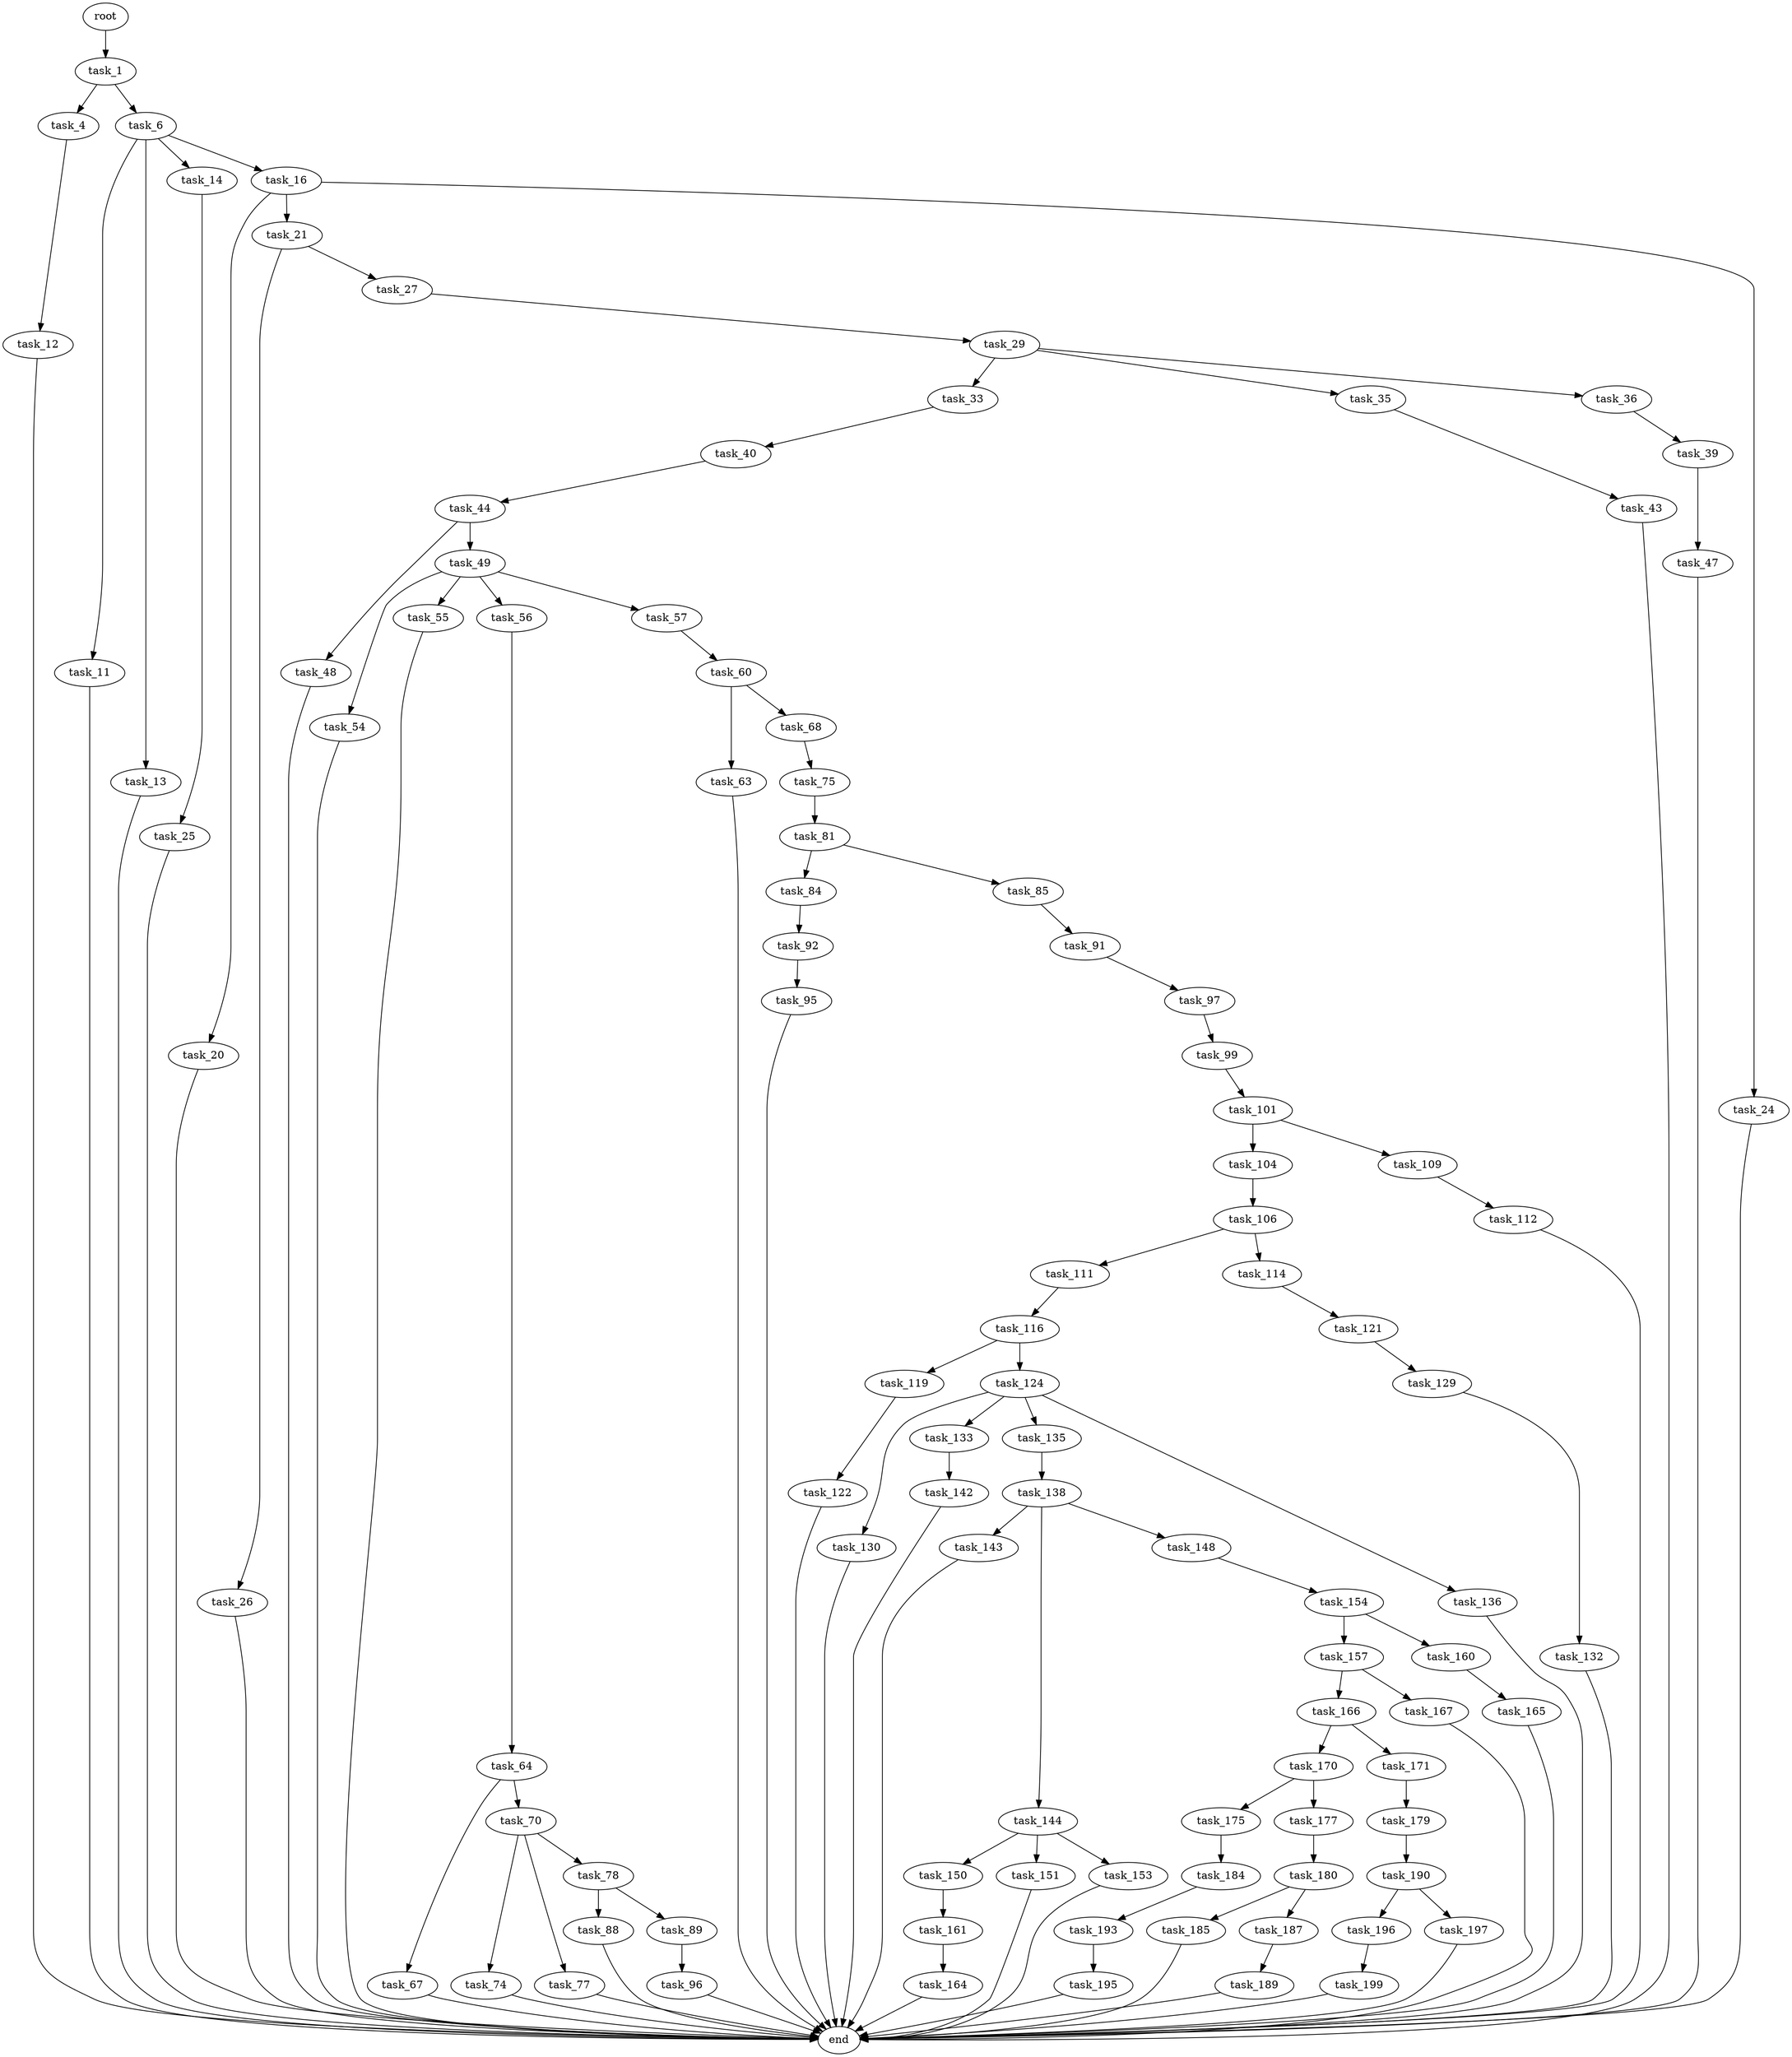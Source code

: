 digraph G {
  root [size="0.000000"];
  task_1 [size="117340962939.000000"];
  task_4 [size="299383242237.000000"];
  task_6 [size="36598184073.000000"];
  task_11 [size="549755813888.000000"];
  task_12 [size="549755813888.000000"];
  task_13 [size="549755813888.000000"];
  task_14 [size="368293445632.000000"];
  task_16 [size="35191299317.000000"];
  task_20 [size="16521684676.000000"];
  task_21 [size="8589934592.000000"];
  task_24 [size="633487289956.000000"];
  task_25 [size="89057925537.000000"];
  task_26 [size="2747159407.000000"];
  task_27 [size="1087496592381.000000"];
  task_29 [size="3217465364.000000"];
  task_33 [size="134217728000.000000"];
  task_35 [size="951522355836.000000"];
  task_36 [size="1486088747.000000"];
  task_39 [size="2326660113.000000"];
  task_40 [size="144244340565.000000"];
  task_43 [size="21989307221.000000"];
  task_44 [size="170742770550.000000"];
  task_47 [size="8589934592.000000"];
  task_48 [size="16987303683.000000"];
  task_49 [size="28991029248.000000"];
  task_54 [size="1195580116.000000"];
  task_55 [size="40029011402.000000"];
  task_56 [size="231928233984.000000"];
  task_57 [size="44197981150.000000"];
  task_60 [size="100649073346.000000"];
  task_63 [size="368293445632.000000"];
  task_64 [size="11370449636.000000"];
  task_67 [size="3104346018.000000"];
  task_68 [size="41637574310.000000"];
  task_70 [size="1392628102.000000"];
  task_74 [size="549755813888.000000"];
  task_75 [size="15029664333.000000"];
  task_77 [size="134217728000.000000"];
  task_78 [size="5596652790.000000"];
  task_81 [size="14291790861.000000"];
  task_84 [size="38380946940.000000"];
  task_85 [size="8399288421.000000"];
  task_88 [size="368293445632.000000"];
  task_89 [size="7038844809.000000"];
  task_91 [size="1073741824000.000000"];
  task_92 [size="19666436328.000000"];
  task_95 [size="561982909230.000000"];
  task_96 [size="292208209264.000000"];
  task_97 [size="368293445632.000000"];
  task_99 [size="1073741824000.000000"];
  task_101 [size="68719476736.000000"];
  task_104 [size="852831287045.000000"];
  task_106 [size="231928233984.000000"];
  task_109 [size="8589934592.000000"];
  task_111 [size="15090870462.000000"];
  task_112 [size="26128917093.000000"];
  task_114 [size="27149229688.000000"];
  task_116 [size="8589934592.000000"];
  task_119 [size="199454518219.000000"];
  task_121 [size="134217728000.000000"];
  task_122 [size="1073741824000.000000"];
  task_124 [size="28991029248.000000"];
  task_129 [size="825342329.000000"];
  task_130 [size="788210126265.000000"];
  task_132 [size="231928233984.000000"];
  task_133 [size="134217728000.000000"];
  task_135 [size="51581603194.000000"];
  task_136 [size="685235223436.000000"];
  task_138 [size="48091597720.000000"];
  task_142 [size="25785110994.000000"];
  task_143 [size="78322148680.000000"];
  task_144 [size="1235511258.000000"];
  task_148 [size="746922862781.000000"];
  task_150 [size="231928233984.000000"];
  task_151 [size="549755813888.000000"];
  task_153 [size="68719476736.000000"];
  task_154 [size="8205588936.000000"];
  task_157 [size="14529420189.000000"];
  task_160 [size="4271242570.000000"];
  task_161 [size="14727980659.000000"];
  task_164 [size="3970132558.000000"];
  task_165 [size="2490218871.000000"];
  task_166 [size="20671450548.000000"];
  task_167 [size="4828190615.000000"];
  task_170 [size="28991029248.000000"];
  task_171 [size="352762955041.000000"];
  task_175 [size="4674199032.000000"];
  task_177 [size="21008564675.000000"];
  task_179 [size="62785195024.000000"];
  task_180 [size="39713691824.000000"];
  task_184 [size="1073741824000.000000"];
  task_185 [size="31201946353.000000"];
  task_187 [size="3442095374.000000"];
  task_189 [size="68719476736.000000"];
  task_190 [size="199853998723.000000"];
  task_193 [size="1252142953229.000000"];
  task_195 [size="407707396748.000000"];
  task_196 [size="32637333772.000000"];
  task_197 [size="365274349164.000000"];
  task_199 [size="278307836220.000000"];
  end [size="0.000000"];

  root -> task_1 [size="1.000000"];
  task_1 -> task_4 [size="134217728.000000"];
  task_1 -> task_6 [size="134217728.000000"];
  task_4 -> task_12 [size="209715200.000000"];
  task_6 -> task_11 [size="838860800.000000"];
  task_6 -> task_13 [size="838860800.000000"];
  task_6 -> task_14 [size="838860800.000000"];
  task_6 -> task_16 [size="838860800.000000"];
  task_11 -> end [size="1.000000"];
  task_12 -> end [size="1.000000"];
  task_13 -> end [size="1.000000"];
  task_14 -> task_25 [size="411041792.000000"];
  task_16 -> task_20 [size="33554432.000000"];
  task_16 -> task_21 [size="33554432.000000"];
  task_16 -> task_24 [size="33554432.000000"];
  task_20 -> end [size="1.000000"];
  task_21 -> task_26 [size="33554432.000000"];
  task_21 -> task_27 [size="33554432.000000"];
  task_24 -> end [size="1.000000"];
  task_25 -> end [size="1.000000"];
  task_26 -> end [size="1.000000"];
  task_27 -> task_29 [size="838860800.000000"];
  task_29 -> task_33 [size="134217728.000000"];
  task_29 -> task_35 [size="134217728.000000"];
  task_29 -> task_36 [size="134217728.000000"];
  task_33 -> task_40 [size="209715200.000000"];
  task_35 -> task_43 [size="679477248.000000"];
  task_36 -> task_39 [size="33554432.000000"];
  task_39 -> task_47 [size="209715200.000000"];
  task_40 -> task_44 [size="209715200.000000"];
  task_43 -> end [size="1.000000"];
  task_44 -> task_48 [size="134217728.000000"];
  task_44 -> task_49 [size="134217728.000000"];
  task_47 -> end [size="1.000000"];
  task_48 -> end [size="1.000000"];
  task_49 -> task_54 [size="75497472.000000"];
  task_49 -> task_55 [size="75497472.000000"];
  task_49 -> task_56 [size="75497472.000000"];
  task_49 -> task_57 [size="75497472.000000"];
  task_54 -> end [size="1.000000"];
  task_55 -> end [size="1.000000"];
  task_56 -> task_64 [size="301989888.000000"];
  task_57 -> task_60 [size="33554432.000000"];
  task_60 -> task_63 [size="209715200.000000"];
  task_60 -> task_68 [size="209715200.000000"];
  task_63 -> end [size="1.000000"];
  task_64 -> task_67 [size="209715200.000000"];
  task_64 -> task_70 [size="209715200.000000"];
  task_67 -> end [size="1.000000"];
  task_68 -> task_75 [size="679477248.000000"];
  task_70 -> task_74 [size="33554432.000000"];
  task_70 -> task_77 [size="33554432.000000"];
  task_70 -> task_78 [size="33554432.000000"];
  task_74 -> end [size="1.000000"];
  task_75 -> task_81 [size="679477248.000000"];
  task_77 -> end [size="1.000000"];
  task_78 -> task_88 [size="209715200.000000"];
  task_78 -> task_89 [size="209715200.000000"];
  task_81 -> task_84 [size="301989888.000000"];
  task_81 -> task_85 [size="301989888.000000"];
  task_84 -> task_92 [size="838860800.000000"];
  task_85 -> task_91 [size="134217728.000000"];
  task_88 -> end [size="1.000000"];
  task_89 -> task_96 [size="134217728.000000"];
  task_91 -> task_97 [size="838860800.000000"];
  task_92 -> task_95 [size="411041792.000000"];
  task_95 -> end [size="1.000000"];
  task_96 -> end [size="1.000000"];
  task_97 -> task_99 [size="411041792.000000"];
  task_99 -> task_101 [size="838860800.000000"];
  task_101 -> task_104 [size="134217728.000000"];
  task_101 -> task_109 [size="134217728.000000"];
  task_104 -> task_106 [size="679477248.000000"];
  task_106 -> task_111 [size="301989888.000000"];
  task_106 -> task_114 [size="301989888.000000"];
  task_109 -> task_112 [size="33554432.000000"];
  task_111 -> task_116 [size="33554432.000000"];
  task_112 -> end [size="1.000000"];
  task_114 -> task_121 [size="679477248.000000"];
  task_116 -> task_119 [size="33554432.000000"];
  task_116 -> task_124 [size="33554432.000000"];
  task_119 -> task_122 [size="134217728.000000"];
  task_121 -> task_129 [size="209715200.000000"];
  task_122 -> end [size="1.000000"];
  task_124 -> task_130 [size="75497472.000000"];
  task_124 -> task_133 [size="75497472.000000"];
  task_124 -> task_135 [size="75497472.000000"];
  task_124 -> task_136 [size="75497472.000000"];
  task_129 -> task_132 [size="75497472.000000"];
  task_130 -> end [size="1.000000"];
  task_132 -> end [size="1.000000"];
  task_133 -> task_142 [size="209715200.000000"];
  task_135 -> task_138 [size="75497472.000000"];
  task_136 -> end [size="1.000000"];
  task_138 -> task_143 [size="75497472.000000"];
  task_138 -> task_144 [size="75497472.000000"];
  task_138 -> task_148 [size="75497472.000000"];
  task_142 -> end [size="1.000000"];
  task_143 -> end [size="1.000000"];
  task_144 -> task_150 [size="33554432.000000"];
  task_144 -> task_151 [size="33554432.000000"];
  task_144 -> task_153 [size="33554432.000000"];
  task_148 -> task_154 [size="838860800.000000"];
  task_150 -> task_161 [size="301989888.000000"];
  task_151 -> end [size="1.000000"];
  task_153 -> end [size="1.000000"];
  task_154 -> task_157 [size="209715200.000000"];
  task_154 -> task_160 [size="209715200.000000"];
  task_157 -> task_166 [size="411041792.000000"];
  task_157 -> task_167 [size="411041792.000000"];
  task_160 -> task_165 [size="411041792.000000"];
  task_161 -> task_164 [size="301989888.000000"];
  task_164 -> end [size="1.000000"];
  task_165 -> end [size="1.000000"];
  task_166 -> task_170 [size="536870912.000000"];
  task_166 -> task_171 [size="536870912.000000"];
  task_167 -> end [size="1.000000"];
  task_170 -> task_175 [size="75497472.000000"];
  task_170 -> task_177 [size="75497472.000000"];
  task_171 -> task_179 [size="536870912.000000"];
  task_175 -> task_184 [size="134217728.000000"];
  task_177 -> task_180 [size="411041792.000000"];
  task_179 -> task_190 [size="301989888.000000"];
  task_180 -> task_185 [size="838860800.000000"];
  task_180 -> task_187 [size="838860800.000000"];
  task_184 -> task_193 [size="838860800.000000"];
  task_185 -> end [size="1.000000"];
  task_187 -> task_189 [size="75497472.000000"];
  task_189 -> end [size="1.000000"];
  task_190 -> task_196 [size="134217728.000000"];
  task_190 -> task_197 [size="134217728.000000"];
  task_193 -> task_195 [size="838860800.000000"];
  task_195 -> end [size="1.000000"];
  task_196 -> task_199 [size="536870912.000000"];
  task_197 -> end [size="1.000000"];
  task_199 -> end [size="1.000000"];
}
